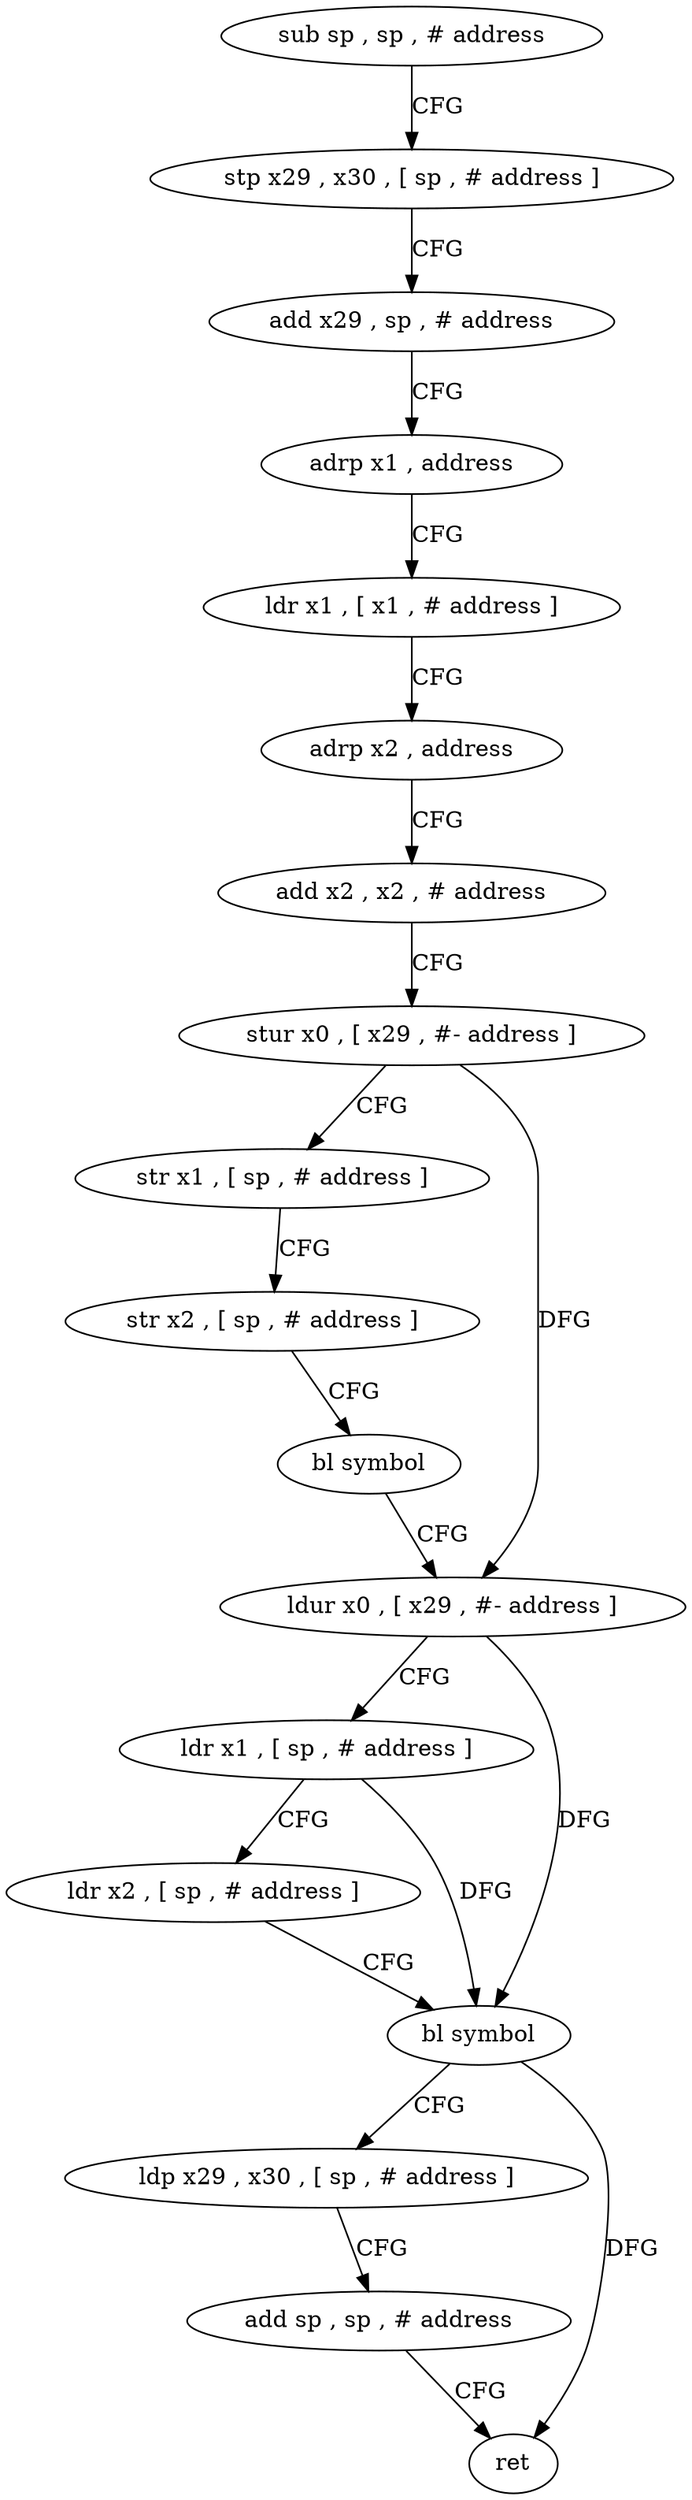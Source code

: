 digraph "func" {
"498340" [label = "sub sp , sp , # address" ]
"498344" [label = "stp x29 , x30 , [ sp , # address ]" ]
"498348" [label = "add x29 , sp , # address" ]
"498352" [label = "adrp x1 , address" ]
"498356" [label = "ldr x1 , [ x1 , # address ]" ]
"498360" [label = "adrp x2 , address" ]
"498364" [label = "add x2 , x2 , # address" ]
"498368" [label = "stur x0 , [ x29 , #- address ]" ]
"498372" [label = "str x1 , [ sp , # address ]" ]
"498376" [label = "str x2 , [ sp , # address ]" ]
"498380" [label = "bl symbol" ]
"498384" [label = "ldur x0 , [ x29 , #- address ]" ]
"498388" [label = "ldr x1 , [ sp , # address ]" ]
"498392" [label = "ldr x2 , [ sp , # address ]" ]
"498396" [label = "bl symbol" ]
"498400" [label = "ldp x29 , x30 , [ sp , # address ]" ]
"498404" [label = "add sp , sp , # address" ]
"498408" [label = "ret" ]
"498340" -> "498344" [ label = "CFG" ]
"498344" -> "498348" [ label = "CFG" ]
"498348" -> "498352" [ label = "CFG" ]
"498352" -> "498356" [ label = "CFG" ]
"498356" -> "498360" [ label = "CFG" ]
"498360" -> "498364" [ label = "CFG" ]
"498364" -> "498368" [ label = "CFG" ]
"498368" -> "498372" [ label = "CFG" ]
"498368" -> "498384" [ label = "DFG" ]
"498372" -> "498376" [ label = "CFG" ]
"498376" -> "498380" [ label = "CFG" ]
"498380" -> "498384" [ label = "CFG" ]
"498384" -> "498388" [ label = "CFG" ]
"498384" -> "498396" [ label = "DFG" ]
"498388" -> "498392" [ label = "CFG" ]
"498388" -> "498396" [ label = "DFG" ]
"498392" -> "498396" [ label = "CFG" ]
"498396" -> "498400" [ label = "CFG" ]
"498396" -> "498408" [ label = "DFG" ]
"498400" -> "498404" [ label = "CFG" ]
"498404" -> "498408" [ label = "CFG" ]
}
